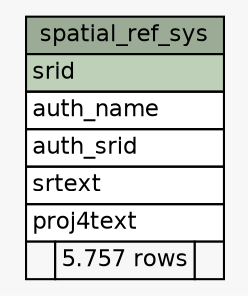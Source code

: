 // dot 2.40.1 on Linux 4.15.0-36-generic
// SchemaSpy rev Unknown
digraph "spatial_ref_sys" {
  graph [
    rankdir="RL"
    bgcolor="#f7f7f7"
    nodesep="0.18"
    ranksep="0.46"
    fontname="Helvetica"
    fontsize="11"
  ];
  node [
    fontname="Helvetica"
    fontsize="11"
    shape="plaintext"
  ];
  edge [
    arrowsize="0.8"
  ];
  "spatial_ref_sys" [
    label=<
    <TABLE BORDER="0" CELLBORDER="1" CELLSPACING="0" BGCOLOR="#ffffff">
      <TR><TD COLSPAN="3" BGCOLOR="#9bab96" ALIGN="CENTER">spatial_ref_sys</TD></TR>
      <TR><TD PORT="srid" COLSPAN="3" BGCOLOR="#bed1b8" ALIGN="LEFT">srid</TD></TR>
      <TR><TD PORT="auth_name" COLSPAN="3" ALIGN="LEFT">auth_name</TD></TR>
      <TR><TD PORT="auth_srid" COLSPAN="3" ALIGN="LEFT">auth_srid</TD></TR>
      <TR><TD PORT="srtext" COLSPAN="3" ALIGN="LEFT">srtext</TD></TR>
      <TR><TD PORT="proj4text" COLSPAN="3" ALIGN="LEFT">proj4text</TD></TR>
      <TR><TD ALIGN="LEFT" BGCOLOR="#f7f7f7">  </TD><TD ALIGN="RIGHT" BGCOLOR="#f7f7f7">5.757 rows</TD><TD ALIGN="RIGHT" BGCOLOR="#f7f7f7">  </TD></TR>
    </TABLE>>
    URL="tables/spatial_ref_sys.html"
    tooltip="spatial_ref_sys"
  ];
}
